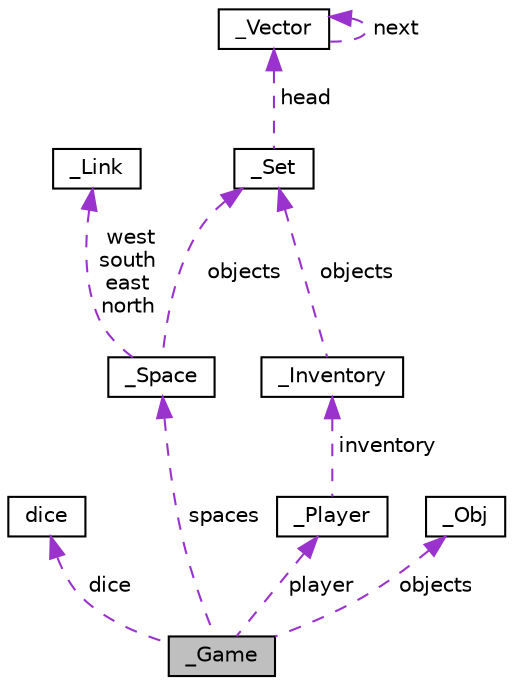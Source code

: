 digraph "_Game"
{
 // LATEX_PDF_SIZE
  edge [fontname="Helvetica",fontsize="10",labelfontname="Helvetica",labelfontsize="10"];
  node [fontname="Helvetica",fontsize="10",shape=record];
  Node1 [label="_Game",height=0.2,width=0.4,color="black", fillcolor="grey75", style="filled", fontcolor="black",tooltip=" "];
  Node2 -> Node1 [dir="back",color="darkorchid3",fontsize="10",style="dashed",label=" dice" ,fontname="Helvetica"];
  Node2 [label="dice",height=0.2,width=0.4,color="black", fillcolor="white", style="filled",URL="$structdice.html",tooltip=" "];
  Node3 -> Node1 [dir="back",color="darkorchid3",fontsize="10",style="dashed",label=" spaces" ,fontname="Helvetica"];
  Node3 [label="_Space",height=0.2,width=0.4,color="black", fillcolor="white", style="filled",URL="$struct__Space.html",tooltip=" "];
  Node4 -> Node3 [dir="back",color="darkorchid3",fontsize="10",style="dashed",label=" west\nsouth\neast\nnorth" ,fontname="Helvetica"];
  Node4 [label="_Link",height=0.2,width=0.4,color="black", fillcolor="white", style="filled",URL="$struct__Link.html",tooltip=" "];
  Node5 -> Node3 [dir="back",color="darkorchid3",fontsize="10",style="dashed",label=" objects" ,fontname="Helvetica"];
  Node5 [label="_Set",height=0.2,width=0.4,color="black", fillcolor="white", style="filled",URL="$struct__Set.html",tooltip=" "];
  Node6 -> Node5 [dir="back",color="darkorchid3",fontsize="10",style="dashed",label=" head" ,fontname="Helvetica"];
  Node6 [label="_Vector",height=0.2,width=0.4,color="black", fillcolor="white", style="filled",URL="$struct__Vector.html",tooltip=" "];
  Node6 -> Node6 [dir="back",color="darkorchid3",fontsize="10",style="dashed",label=" next" ,fontname="Helvetica"];
  Node7 -> Node1 [dir="back",color="darkorchid3",fontsize="10",style="dashed",label=" objects" ,fontname="Helvetica"];
  Node7 [label="_Obj",height=0.2,width=0.4,color="black", fillcolor="white", style="filled",URL="$struct__Obj.html",tooltip=" "];
  Node8 -> Node1 [dir="back",color="darkorchid3",fontsize="10",style="dashed",label=" player" ,fontname="Helvetica"];
  Node8 [label="_Player",height=0.2,width=0.4,color="black", fillcolor="white", style="filled",URL="$struct__Player.html",tooltip=" "];
  Node9 -> Node8 [dir="back",color="darkorchid3",fontsize="10",style="dashed",label=" inventory" ,fontname="Helvetica"];
  Node9 [label="_Inventory",height=0.2,width=0.4,color="black", fillcolor="white", style="filled",URL="$struct__Inventory.html",tooltip=" "];
  Node5 -> Node9 [dir="back",color="darkorchid3",fontsize="10",style="dashed",label=" objects" ,fontname="Helvetica"];
}
